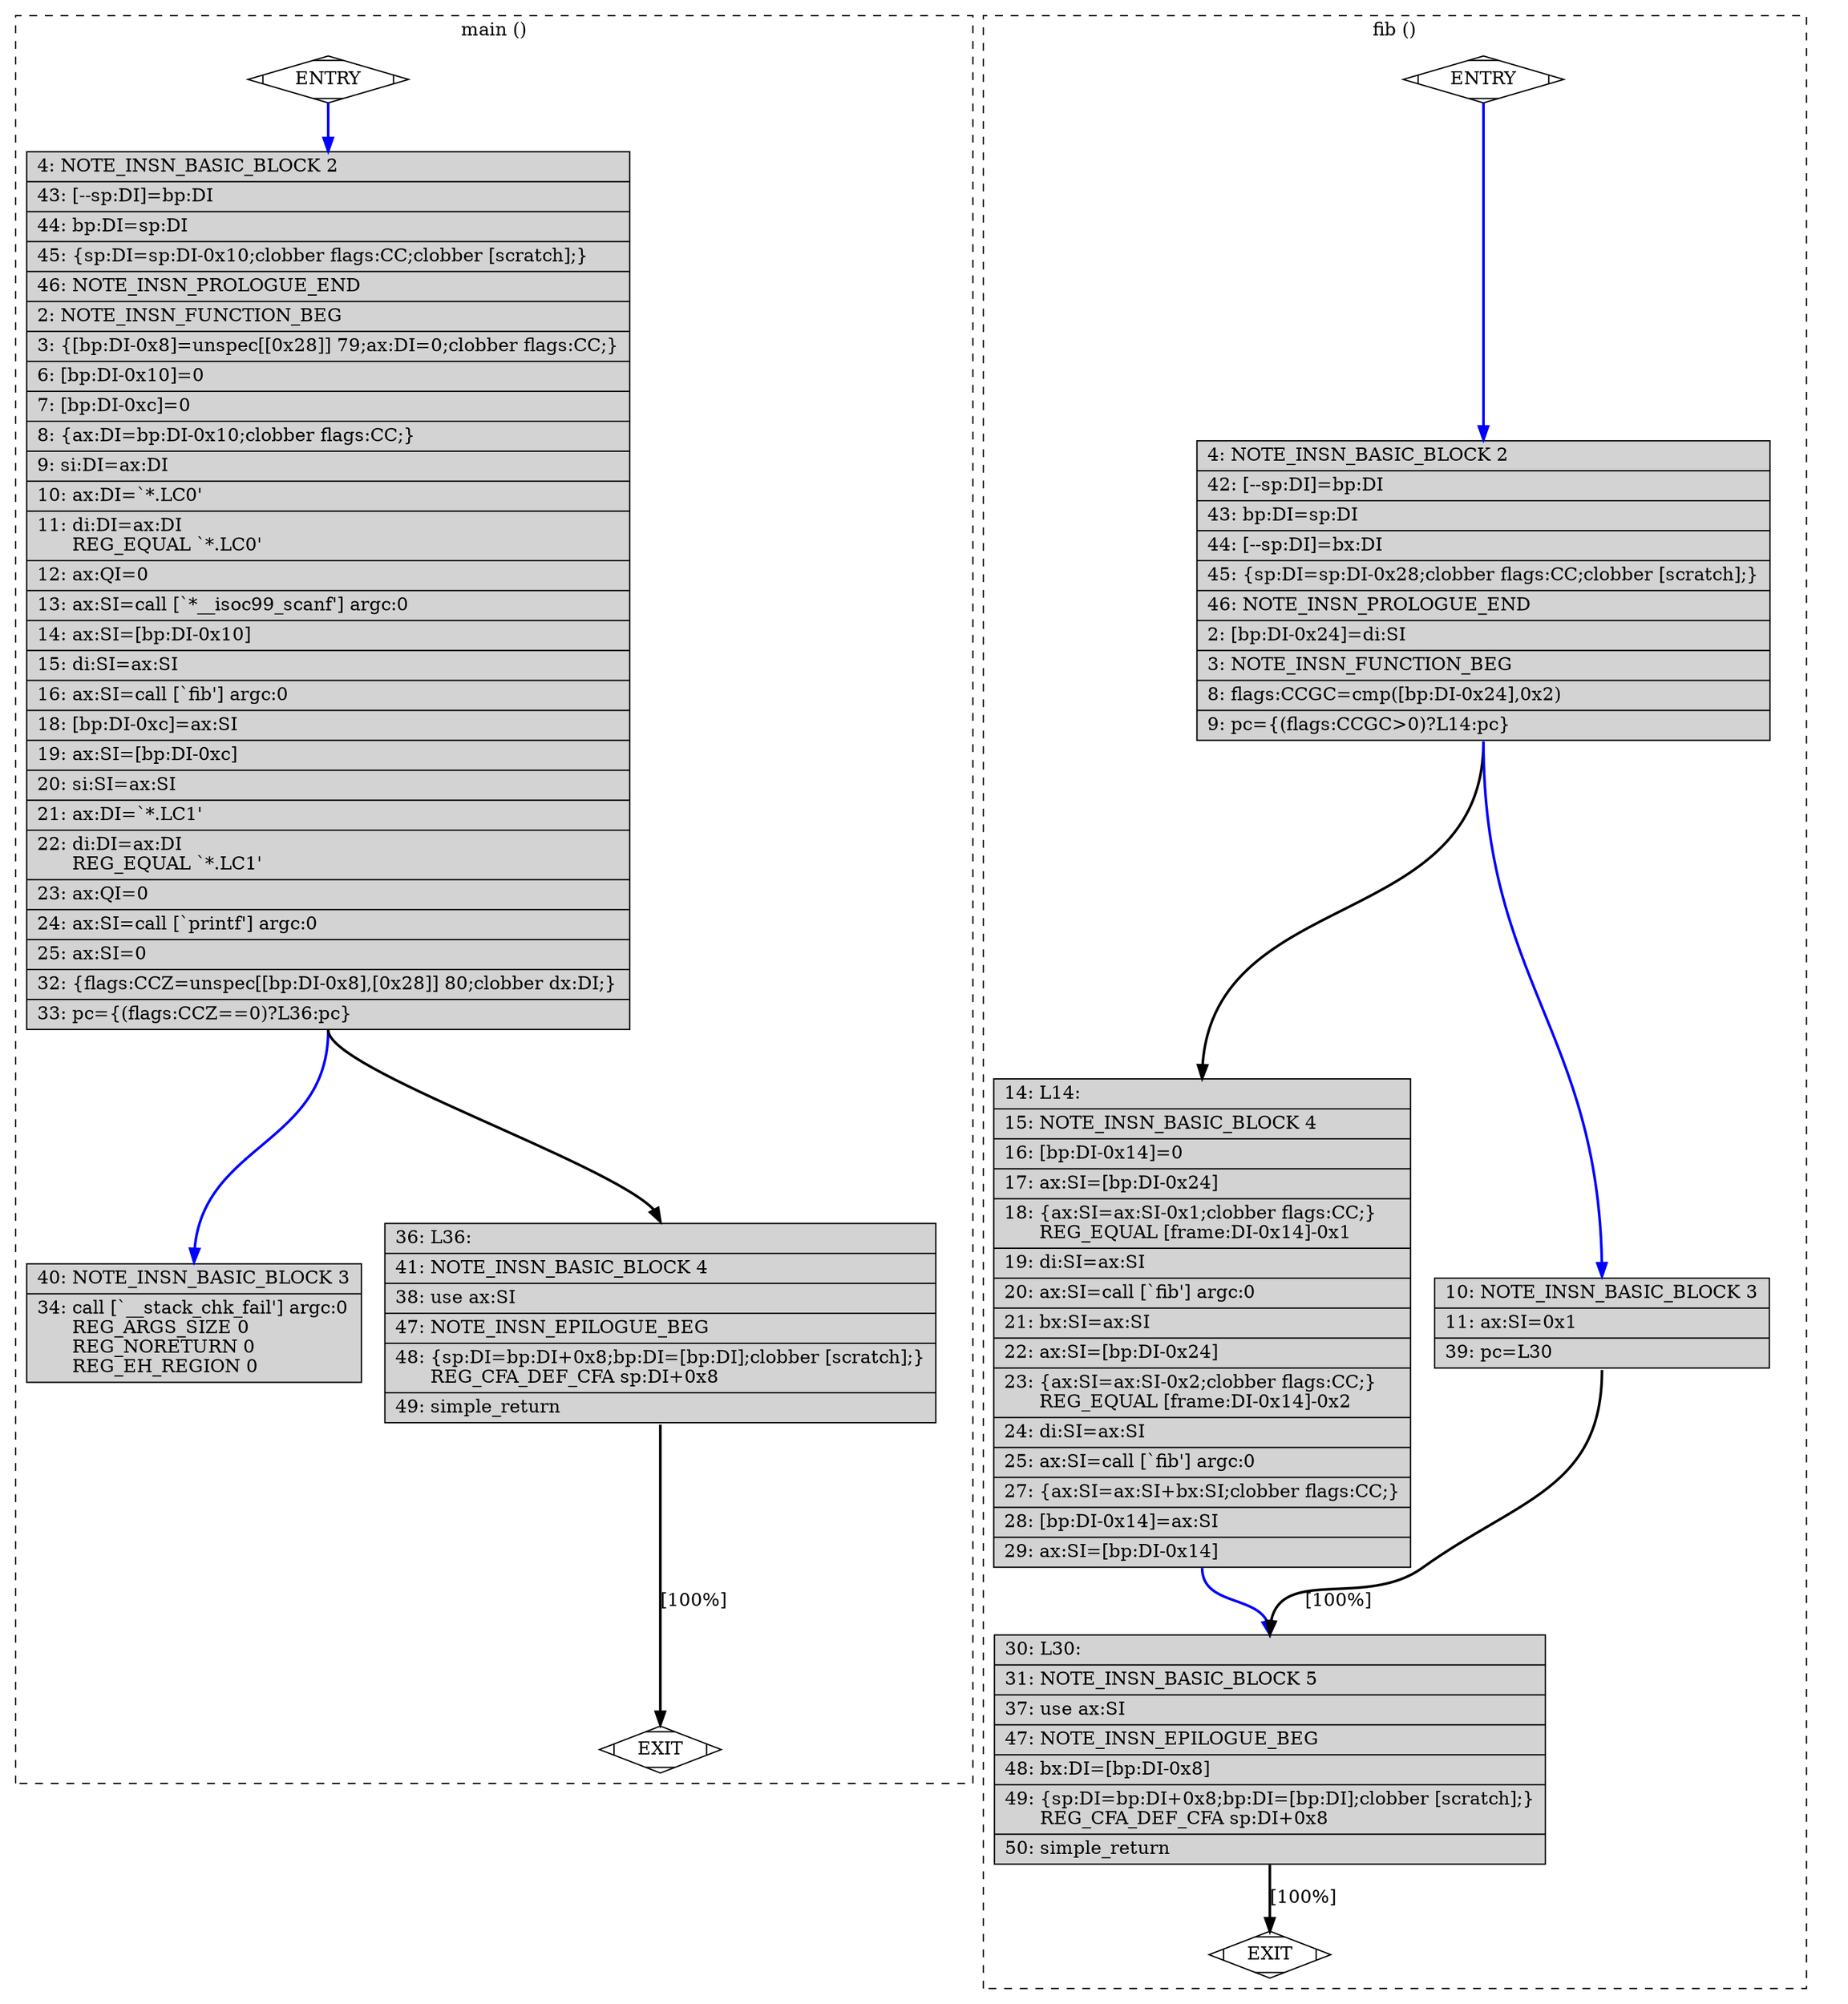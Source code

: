 digraph "a-fib_1.c.305r.jump2" {
overlap=false;
subgraph "cluster_main" {
	style="dashed";
	color="black";
	label="main ()";
	fn_6_basic_block_0 [shape=Mdiamond,style=filled,fillcolor=white,label="ENTRY"];

	fn_6_basic_block_2 [shape=record,style=filled,fillcolor=lightgrey,label="{\ \ \ \ 4:\ NOTE_INSN_BASIC_BLOCK\ 2\l\
|\ \ \ 43:\ [--sp:DI]=bp:DI\l\
|\ \ \ 44:\ bp:DI=sp:DI\l\
|\ \ \ 45:\ \{sp:DI=sp:DI-0x10;clobber\ flags:CC;clobber\ [scratch];\}\l\
|\ \ \ 46:\ NOTE_INSN_PROLOGUE_END\l\
|\ \ \ \ 2:\ NOTE_INSN_FUNCTION_BEG\l\
|\ \ \ \ 3:\ \{[bp:DI-0x8]=unspec[[0x28]]\ 79;ax:DI=0;clobber\ flags:CC;\}\l\
|\ \ \ \ 6:\ [bp:DI-0x10]=0\l\
|\ \ \ \ 7:\ [bp:DI-0xc]=0\l\
|\ \ \ \ 8:\ \{ax:DI=bp:DI-0x10;clobber\ flags:CC;\}\l\
|\ \ \ \ 9:\ si:DI=ax:DI\l\
|\ \ \ 10:\ ax:DI=`*.LC0'\l\
|\ \ \ 11:\ di:DI=ax:DI\l\
\ \ \ \ \ \ REG_EQUAL\ `*.LC0'\l\
|\ \ \ 12:\ ax:QI=0\l\
|\ \ \ 13:\ ax:SI=call\ [`*__isoc99_scanf']\ argc:0\l\
|\ \ \ 14:\ ax:SI=[bp:DI-0x10]\l\
|\ \ \ 15:\ di:SI=ax:SI\l\
|\ \ \ 16:\ ax:SI=call\ [`fib']\ argc:0\l\
|\ \ \ 18:\ [bp:DI-0xc]=ax:SI\l\
|\ \ \ 19:\ ax:SI=[bp:DI-0xc]\l\
|\ \ \ 20:\ si:SI=ax:SI\l\
|\ \ \ 21:\ ax:DI=`*.LC1'\l\
|\ \ \ 22:\ di:DI=ax:DI\l\
\ \ \ \ \ \ REG_EQUAL\ `*.LC1'\l\
|\ \ \ 23:\ ax:QI=0\l\
|\ \ \ 24:\ ax:SI=call\ [`printf']\ argc:0\l\
|\ \ \ 25:\ ax:SI=0\l\
|\ \ \ 32:\ \{flags:CCZ=unspec[[bp:DI-0x8],[0x28]]\ 80;clobber\ dx:DI;\}\l\
|\ \ \ 33:\ pc=\{(flags:CCZ==0)?L36:pc\}\l\
}"];

	fn_6_basic_block_3 [shape=record,style=filled,fillcolor=lightgrey,label="{\ \ \ 40:\ NOTE_INSN_BASIC_BLOCK\ 3\l\
|\ \ \ 34:\ call\ [`__stack_chk_fail']\ argc:0\l\
\ \ \ \ \ \ REG_ARGS_SIZE\ 0\l\
\ \ \ \ \ \ REG_NORETURN\ 0\l\
\ \ \ \ \ \ REG_EH_REGION\ 0\l\
}"];

	fn_6_basic_block_4 [shape=record,style=filled,fillcolor=lightgrey,label="{\ \ \ 36:\ L36:\l\
|\ \ \ 41:\ NOTE_INSN_BASIC_BLOCK\ 4\l\
|\ \ \ 38:\ use\ ax:SI\l\
|\ \ \ 47:\ NOTE_INSN_EPILOGUE_BEG\l\
|\ \ \ 48:\ \{sp:DI=bp:DI+0x8;bp:DI=[bp:DI];clobber\ [scratch];\}\l\
\ \ \ \ \ \ REG_CFA_DEF_CFA\ sp:DI+0x8\l\
|\ \ \ 49:\ simple_return\l\
}"];

	fn_6_basic_block_1 [shape=Mdiamond,style=filled,fillcolor=white,label="EXIT"];

	fn_6_basic_block_0:s -> fn_6_basic_block_2:n [style="solid,bold",color=blue,weight=100,constraint=true];
	fn_6_basic_block_2:s -> fn_6_basic_block_4:n [style="solid,bold",color=black,weight=10,constraint=true];
	fn_6_basic_block_2:s -> fn_6_basic_block_3:n [style="solid,bold",color=blue,weight=100,constraint=true];
	fn_6_basic_block_4:s -> fn_6_basic_block_1:n [style="solid,bold",color=black,weight=10,constraint=true,label="[100%]"];
	fn_6_basic_block_0:s -> fn_6_basic_block_1:n [style="invis",constraint=true];
}
subgraph "cluster_fib" {
	style="dashed";
	color="black";
	label="fib ()";
	fn_7_basic_block_0 [shape=Mdiamond,style=filled,fillcolor=white,label="ENTRY"];

	fn_7_basic_block_2 [shape=record,style=filled,fillcolor=lightgrey,label="{\ \ \ \ 4:\ NOTE_INSN_BASIC_BLOCK\ 2\l\
|\ \ \ 42:\ [--sp:DI]=bp:DI\l\
|\ \ \ 43:\ bp:DI=sp:DI\l\
|\ \ \ 44:\ [--sp:DI]=bx:DI\l\
|\ \ \ 45:\ \{sp:DI=sp:DI-0x28;clobber\ flags:CC;clobber\ [scratch];\}\l\
|\ \ \ 46:\ NOTE_INSN_PROLOGUE_END\l\
|\ \ \ \ 2:\ [bp:DI-0x24]=di:SI\l\
|\ \ \ \ 3:\ NOTE_INSN_FUNCTION_BEG\l\
|\ \ \ \ 8:\ flags:CCGC=cmp([bp:DI-0x24],0x2)\l\
|\ \ \ \ 9:\ pc=\{(flags:CCGC\>0)?L14:pc\}\l\
}"];

	fn_7_basic_block_4 [shape=record,style=filled,fillcolor=lightgrey,label="{\ \ \ 14:\ L14:\l\
|\ \ \ 15:\ NOTE_INSN_BASIC_BLOCK\ 4\l\
|\ \ \ 16:\ [bp:DI-0x14]=0\l\
|\ \ \ 17:\ ax:SI=[bp:DI-0x24]\l\
|\ \ \ 18:\ \{ax:SI=ax:SI-0x1;clobber\ flags:CC;\}\l\
\ \ \ \ \ \ REG_EQUAL\ [frame:DI-0x14]-0x1\l\
|\ \ \ 19:\ di:SI=ax:SI\l\
|\ \ \ 20:\ ax:SI=call\ [`fib']\ argc:0\l\
|\ \ \ 21:\ bx:SI=ax:SI\l\
|\ \ \ 22:\ ax:SI=[bp:DI-0x24]\l\
|\ \ \ 23:\ \{ax:SI=ax:SI-0x2;clobber\ flags:CC;\}\l\
\ \ \ \ \ \ REG_EQUAL\ [frame:DI-0x14]-0x2\l\
|\ \ \ 24:\ di:SI=ax:SI\l\
|\ \ \ 25:\ ax:SI=call\ [`fib']\ argc:0\l\
|\ \ \ 27:\ \{ax:SI=ax:SI+bx:SI;clobber\ flags:CC;\}\l\
|\ \ \ 28:\ [bp:DI-0x14]=ax:SI\l\
|\ \ \ 29:\ ax:SI=[bp:DI-0x14]\l\
}"];

	fn_7_basic_block_3 [shape=record,style=filled,fillcolor=lightgrey,label="{\ \ \ 10:\ NOTE_INSN_BASIC_BLOCK\ 3\l\
|\ \ \ 11:\ ax:SI=0x1\l\
|\ \ \ 39:\ pc=L30\l\
}"];

	fn_7_basic_block_5 [shape=record,style=filled,fillcolor=lightgrey,label="{\ \ \ 30:\ L30:\l\
|\ \ \ 31:\ NOTE_INSN_BASIC_BLOCK\ 5\l\
|\ \ \ 37:\ use\ ax:SI\l\
|\ \ \ 47:\ NOTE_INSN_EPILOGUE_BEG\l\
|\ \ \ 48:\ bx:DI=[bp:DI-0x8]\l\
|\ \ \ 49:\ \{sp:DI=bp:DI+0x8;bp:DI=[bp:DI];clobber\ [scratch];\}\l\
\ \ \ \ \ \ REG_CFA_DEF_CFA\ sp:DI+0x8\l\
|\ \ \ 50:\ simple_return\l\
}"];

	fn_7_basic_block_1 [shape=Mdiamond,style=filled,fillcolor=white,label="EXIT"];

	fn_7_basic_block_0:s -> fn_7_basic_block_2:n [style="solid,bold",color=blue,weight=100,constraint=true];
	fn_7_basic_block_2:s -> fn_7_basic_block_3:n [style="solid,bold",color=blue,weight=100,constraint=true];
	fn_7_basic_block_2:s -> fn_7_basic_block_4:n [style="solid,bold",color=black,weight=10,constraint=true];
	fn_7_basic_block_3:s -> fn_7_basic_block_5:n [style="solid,bold",color=black,weight=10,constraint=true,label="[100%]"];
	fn_7_basic_block_4:s -> fn_7_basic_block_5:n [style="solid,bold",color=blue,weight=100,constraint=true];
	fn_7_basic_block_5:s -> fn_7_basic_block_1:n [style="solid,bold",color=black,weight=10,constraint=true,label="[100%]"];
	fn_7_basic_block_0:s -> fn_7_basic_block_1:n [style="invis",constraint=true];
}
}
